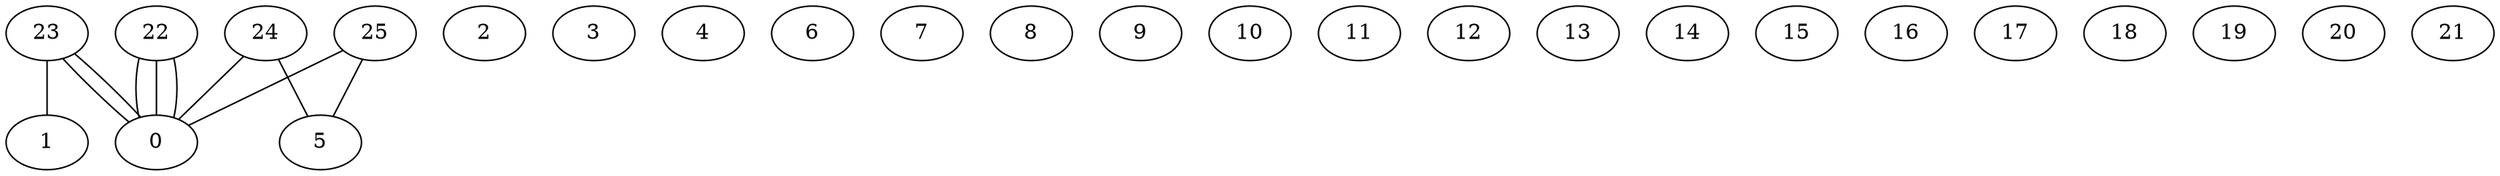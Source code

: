 graph G {
0;
1;
2;
3;
4;
5;
6;
7;
8;
9;
10;
11;
12;
13;
14;
15;
16;
17;
18;
19;
20;
21;
22;
23;
24;
25;
25--5 ;
25--0 ;
24--5 ;
24--0 ;
23--0 ;
23--1 ;
23--0 ;
22--0 ;
22--0 ;
22--0 ;
}
